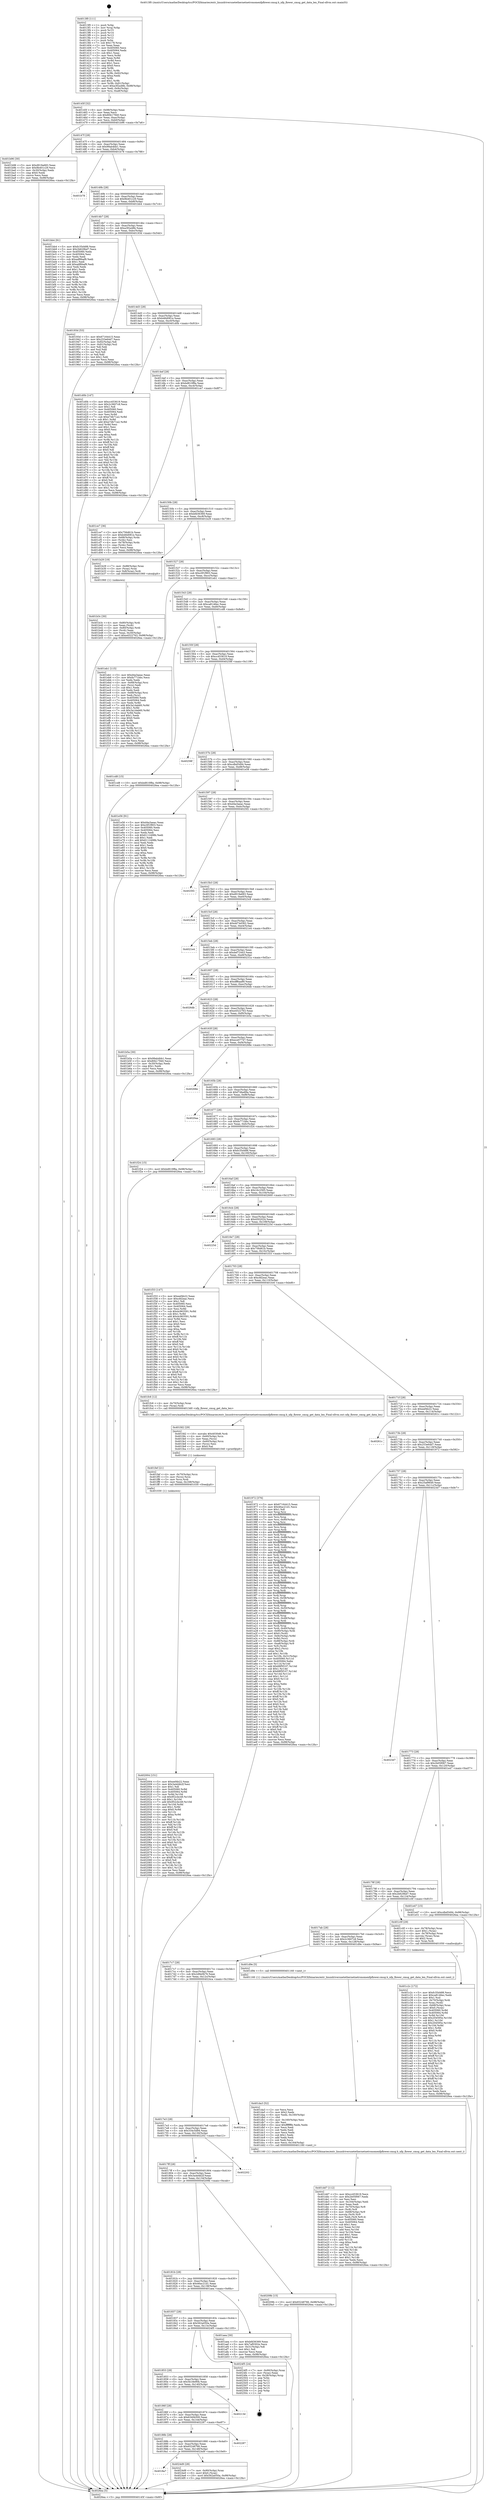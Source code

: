 digraph "0x4013f0" {
  label = "0x4013f0 (/mnt/c/Users/mathe/Desktop/tcc/POCII/binaries/extr_linuxdriversnetethernetnetronomenfpflower.cmsg.h_nfp_flower_cmsg_get_data_len_Final-ollvm.out::main(0))"
  labelloc = "t"
  node[shape=record]

  Entry [label="",width=0.3,height=0.3,shape=circle,fillcolor=black,style=filled]
  "0x40145f" [label="{
     0x40145f [32]\l
     | [instrs]\l
     &nbsp;&nbsp;0x40145f \<+6\>: mov -0x98(%rbp),%eax\l
     &nbsp;&nbsp;0x401465 \<+2\>: mov %eax,%ecx\l
     &nbsp;&nbsp;0x401467 \<+6\>: sub $0x80b17940,%ecx\l
     &nbsp;&nbsp;0x40146d \<+6\>: mov %eax,-0xac(%rbp)\l
     &nbsp;&nbsp;0x401473 \<+6\>: mov %ecx,-0xb0(%rbp)\l
     &nbsp;&nbsp;0x401479 \<+6\>: je 0000000000401b96 \<main+0x7a6\>\l
  }"]
  "0x401b96" [label="{
     0x401b96 [30]\l
     | [instrs]\l
     &nbsp;&nbsp;0x401b96 \<+5\>: mov $0xd919a683,%eax\l
     &nbsp;&nbsp;0x401b9b \<+5\>: mov $0x9b401c29,%ecx\l
     &nbsp;&nbsp;0x401ba0 \<+3\>: mov -0x30(%rbp),%edx\l
     &nbsp;&nbsp;0x401ba3 \<+3\>: cmp $0x0,%edx\l
     &nbsp;&nbsp;0x401ba6 \<+3\>: cmove %ecx,%eax\l
     &nbsp;&nbsp;0x401ba9 \<+6\>: mov %eax,-0x98(%rbp)\l
     &nbsp;&nbsp;0x401baf \<+5\>: jmp 00000000004026ea \<main+0x12fa\>\l
  }"]
  "0x40147f" [label="{
     0x40147f [28]\l
     | [instrs]\l
     &nbsp;&nbsp;0x40147f \<+5\>: jmp 0000000000401484 \<main+0x94\>\l
     &nbsp;&nbsp;0x401484 \<+6\>: mov -0xac(%rbp),%eax\l
     &nbsp;&nbsp;0x40148a \<+5\>: sub $0x99ab4bb1,%eax\l
     &nbsp;&nbsp;0x40148f \<+6\>: mov %eax,-0xb4(%rbp)\l
     &nbsp;&nbsp;0x401495 \<+6\>: je 0000000000401b78 \<main+0x788\>\l
  }"]
  Exit [label="",width=0.3,height=0.3,shape=circle,fillcolor=black,style=filled,peripheries=2]
  "0x401b78" [label="{
     0x401b78\l
  }", style=dashed]
  "0x40149b" [label="{
     0x40149b [28]\l
     | [instrs]\l
     &nbsp;&nbsp;0x40149b \<+5\>: jmp 00000000004014a0 \<main+0xb0\>\l
     &nbsp;&nbsp;0x4014a0 \<+6\>: mov -0xac(%rbp),%eax\l
     &nbsp;&nbsp;0x4014a6 \<+5\>: sub $0x9b401c29,%eax\l
     &nbsp;&nbsp;0x4014ab \<+6\>: mov %eax,-0xb8(%rbp)\l
     &nbsp;&nbsp;0x4014b1 \<+6\>: je 0000000000401bb4 \<main+0x7c4\>\l
  }"]
  "0x4018a7" [label="{
     0x4018a7\l
  }", style=dashed]
  "0x401bb4" [label="{
     0x401bb4 [91]\l
     | [instrs]\l
     &nbsp;&nbsp;0x401bb4 \<+5\>: mov $0xfc35d488,%eax\l
     &nbsp;&nbsp;0x401bb9 \<+5\>: mov $0x2b629bd7,%ecx\l
     &nbsp;&nbsp;0x401bbe \<+7\>: mov 0x405060,%edx\l
     &nbsp;&nbsp;0x401bc5 \<+7\>: mov 0x405064,%esi\l
     &nbsp;&nbsp;0x401bcc \<+2\>: mov %edx,%edi\l
     &nbsp;&nbsp;0x401bce \<+6\>: sub $0xadf6baf9,%edi\l
     &nbsp;&nbsp;0x401bd4 \<+3\>: sub $0x1,%edi\l
     &nbsp;&nbsp;0x401bd7 \<+6\>: add $0xadf6baf9,%edi\l
     &nbsp;&nbsp;0x401bdd \<+3\>: imul %edi,%edx\l
     &nbsp;&nbsp;0x401be0 \<+3\>: and $0x1,%edx\l
     &nbsp;&nbsp;0x401be3 \<+3\>: cmp $0x0,%edx\l
     &nbsp;&nbsp;0x401be6 \<+4\>: sete %r8b\l
     &nbsp;&nbsp;0x401bea \<+3\>: cmp $0xa,%esi\l
     &nbsp;&nbsp;0x401bed \<+4\>: setl %r9b\l
     &nbsp;&nbsp;0x401bf1 \<+3\>: mov %r8b,%r10b\l
     &nbsp;&nbsp;0x401bf4 \<+3\>: and %r9b,%r10b\l
     &nbsp;&nbsp;0x401bf7 \<+3\>: xor %r9b,%r8b\l
     &nbsp;&nbsp;0x401bfa \<+3\>: or %r8b,%r10b\l
     &nbsp;&nbsp;0x401bfd \<+4\>: test $0x1,%r10b\l
     &nbsp;&nbsp;0x401c01 \<+3\>: cmovne %ecx,%eax\l
     &nbsp;&nbsp;0x401c04 \<+6\>: mov %eax,-0x98(%rbp)\l
     &nbsp;&nbsp;0x401c0a \<+5\>: jmp 00000000004026ea \<main+0x12fa\>\l
  }"]
  "0x4014b7" [label="{
     0x4014b7 [28]\l
     | [instrs]\l
     &nbsp;&nbsp;0x4014b7 \<+5\>: jmp 00000000004014bc \<main+0xcc\>\l
     &nbsp;&nbsp;0x4014bc \<+6\>: mov -0xac(%rbp),%eax\l
     &nbsp;&nbsp;0x4014c2 \<+5\>: sub $0xa3f2a48b,%eax\l
     &nbsp;&nbsp;0x4014c7 \<+6\>: mov %eax,-0xbc(%rbp)\l
     &nbsp;&nbsp;0x4014cd \<+6\>: je 000000000040193d \<main+0x54d\>\l
  }"]
  "0x4024d9" [label="{
     0x4024d9 [28]\l
     | [instrs]\l
     &nbsp;&nbsp;0x4024d9 \<+7\>: mov -0x90(%rbp),%rax\l
     &nbsp;&nbsp;0x4024e0 \<+6\>: movl $0x0,(%rax)\l
     &nbsp;&nbsp;0x4024e6 \<+10\>: movl $0x562a050a,-0x98(%rbp)\l
     &nbsp;&nbsp;0x4024f0 \<+5\>: jmp 00000000004026ea \<main+0x12fa\>\l
  }"]
  "0x40193d" [label="{
     0x40193d [53]\l
     | [instrs]\l
     &nbsp;&nbsp;0x40193d \<+5\>: mov $0x67164415,%eax\l
     &nbsp;&nbsp;0x401942 \<+5\>: mov $0x253e64d7,%ecx\l
     &nbsp;&nbsp;0x401947 \<+6\>: mov -0x92(%rbp),%dl\l
     &nbsp;&nbsp;0x40194d \<+7\>: mov -0x91(%rbp),%sil\l
     &nbsp;&nbsp;0x401954 \<+3\>: mov %dl,%dil\l
     &nbsp;&nbsp;0x401957 \<+3\>: and %sil,%dil\l
     &nbsp;&nbsp;0x40195a \<+3\>: xor %sil,%dl\l
     &nbsp;&nbsp;0x40195d \<+3\>: or %dl,%dil\l
     &nbsp;&nbsp;0x401960 \<+4\>: test $0x1,%dil\l
     &nbsp;&nbsp;0x401964 \<+3\>: cmovne %ecx,%eax\l
     &nbsp;&nbsp;0x401967 \<+6\>: mov %eax,-0x98(%rbp)\l
     &nbsp;&nbsp;0x40196d \<+5\>: jmp 00000000004026ea \<main+0x12fa\>\l
  }"]
  "0x4014d3" [label="{
     0x4014d3 [28]\l
     | [instrs]\l
     &nbsp;&nbsp;0x4014d3 \<+5\>: jmp 00000000004014d8 \<main+0xe8\>\l
     &nbsp;&nbsp;0x4014d8 \<+6\>: mov -0xac(%rbp),%eax\l
     &nbsp;&nbsp;0x4014de \<+5\>: sub $0xb46d081e,%eax\l
     &nbsp;&nbsp;0x4014e3 \<+6\>: mov %eax,-0xc0(%rbp)\l
     &nbsp;&nbsp;0x4014e9 \<+6\>: je 0000000000401d0b \<main+0x91b\>\l
  }"]
  "0x4026ea" [label="{
     0x4026ea [5]\l
     | [instrs]\l
     &nbsp;&nbsp;0x4026ea \<+5\>: jmp 000000000040145f \<main+0x6f\>\l
  }"]
  "0x4013f0" [label="{
     0x4013f0 [111]\l
     | [instrs]\l
     &nbsp;&nbsp;0x4013f0 \<+1\>: push %rbp\l
     &nbsp;&nbsp;0x4013f1 \<+3\>: mov %rsp,%rbp\l
     &nbsp;&nbsp;0x4013f4 \<+2\>: push %r15\l
     &nbsp;&nbsp;0x4013f6 \<+2\>: push %r14\l
     &nbsp;&nbsp;0x4013f8 \<+2\>: push %r13\l
     &nbsp;&nbsp;0x4013fa \<+2\>: push %r12\l
     &nbsp;&nbsp;0x4013fc \<+1\>: push %rbx\l
     &nbsp;&nbsp;0x4013fd \<+7\>: sub $0x178,%rsp\l
     &nbsp;&nbsp;0x401404 \<+2\>: xor %eax,%eax\l
     &nbsp;&nbsp;0x401406 \<+7\>: mov 0x405060,%ecx\l
     &nbsp;&nbsp;0x40140d \<+7\>: mov 0x405064,%edx\l
     &nbsp;&nbsp;0x401414 \<+3\>: sub $0x1,%eax\l
     &nbsp;&nbsp;0x401417 \<+3\>: mov %ecx,%r8d\l
     &nbsp;&nbsp;0x40141a \<+3\>: add %eax,%r8d\l
     &nbsp;&nbsp;0x40141d \<+4\>: imul %r8d,%ecx\l
     &nbsp;&nbsp;0x401421 \<+3\>: and $0x1,%ecx\l
     &nbsp;&nbsp;0x401424 \<+3\>: cmp $0x0,%ecx\l
     &nbsp;&nbsp;0x401427 \<+4\>: sete %r9b\l
     &nbsp;&nbsp;0x40142b \<+4\>: and $0x1,%r9b\l
     &nbsp;&nbsp;0x40142f \<+7\>: mov %r9b,-0x92(%rbp)\l
     &nbsp;&nbsp;0x401436 \<+3\>: cmp $0xa,%edx\l
     &nbsp;&nbsp;0x401439 \<+4\>: setl %r9b\l
     &nbsp;&nbsp;0x40143d \<+4\>: and $0x1,%r9b\l
     &nbsp;&nbsp;0x401441 \<+7\>: mov %r9b,-0x91(%rbp)\l
     &nbsp;&nbsp;0x401448 \<+10\>: movl $0xa3f2a48b,-0x98(%rbp)\l
     &nbsp;&nbsp;0x401452 \<+6\>: mov %edi,-0x9c(%rbp)\l
     &nbsp;&nbsp;0x401458 \<+7\>: mov %rsi,-0xa8(%rbp)\l
  }"]
  "0x40188b" [label="{
     0x40188b [28]\l
     | [instrs]\l
     &nbsp;&nbsp;0x40188b \<+5\>: jmp 0000000000401890 \<main+0x4a0\>\l
     &nbsp;&nbsp;0x401890 \<+6\>: mov -0xac(%rbp),%eax\l
     &nbsp;&nbsp;0x401896 \<+5\>: sub $0x65248766,%eax\l
     &nbsp;&nbsp;0x40189b \<+6\>: mov %eax,-0x148(%rbp)\l
     &nbsp;&nbsp;0x4018a1 \<+6\>: je 00000000004024d9 \<main+0x10e9\>\l
  }"]
  "0x401d0b" [label="{
     0x401d0b [147]\l
     | [instrs]\l
     &nbsp;&nbsp;0x401d0b \<+5\>: mov $0xcc453619,%eax\l
     &nbsp;&nbsp;0x401d10 \<+5\>: mov $0x2c3607c8,%ecx\l
     &nbsp;&nbsp;0x401d15 \<+2\>: mov $0x1,%dl\l
     &nbsp;&nbsp;0x401d17 \<+7\>: mov 0x405060,%esi\l
     &nbsp;&nbsp;0x401d1e \<+7\>: mov 0x405064,%edi\l
     &nbsp;&nbsp;0x401d25 \<+3\>: mov %esi,%r8d\l
     &nbsp;&nbsp;0x401d28 \<+7\>: sub $0xe7db71a2,%r8d\l
     &nbsp;&nbsp;0x401d2f \<+4\>: sub $0x1,%r8d\l
     &nbsp;&nbsp;0x401d33 \<+7\>: add $0xe7db71a2,%r8d\l
     &nbsp;&nbsp;0x401d3a \<+4\>: imul %r8d,%esi\l
     &nbsp;&nbsp;0x401d3e \<+3\>: and $0x1,%esi\l
     &nbsp;&nbsp;0x401d41 \<+3\>: cmp $0x0,%esi\l
     &nbsp;&nbsp;0x401d44 \<+4\>: sete %r9b\l
     &nbsp;&nbsp;0x401d48 \<+3\>: cmp $0xa,%edi\l
     &nbsp;&nbsp;0x401d4b \<+4\>: setl %r10b\l
     &nbsp;&nbsp;0x401d4f \<+3\>: mov %r9b,%r11b\l
     &nbsp;&nbsp;0x401d52 \<+4\>: xor $0xff,%r11b\l
     &nbsp;&nbsp;0x401d56 \<+3\>: mov %r10b,%bl\l
     &nbsp;&nbsp;0x401d59 \<+3\>: xor $0xff,%bl\l
     &nbsp;&nbsp;0x401d5c \<+3\>: xor $0x0,%dl\l
     &nbsp;&nbsp;0x401d5f \<+3\>: mov %r11b,%r14b\l
     &nbsp;&nbsp;0x401d62 \<+4\>: and $0x0,%r14b\l
     &nbsp;&nbsp;0x401d66 \<+3\>: and %dl,%r9b\l
     &nbsp;&nbsp;0x401d69 \<+3\>: mov %bl,%r15b\l
     &nbsp;&nbsp;0x401d6c \<+4\>: and $0x0,%r15b\l
     &nbsp;&nbsp;0x401d70 \<+3\>: and %dl,%r10b\l
     &nbsp;&nbsp;0x401d73 \<+3\>: or %r9b,%r14b\l
     &nbsp;&nbsp;0x401d76 \<+3\>: or %r10b,%r15b\l
     &nbsp;&nbsp;0x401d79 \<+3\>: xor %r15b,%r14b\l
     &nbsp;&nbsp;0x401d7c \<+3\>: or %bl,%r11b\l
     &nbsp;&nbsp;0x401d7f \<+4\>: xor $0xff,%r11b\l
     &nbsp;&nbsp;0x401d83 \<+3\>: or $0x0,%dl\l
     &nbsp;&nbsp;0x401d86 \<+3\>: and %dl,%r11b\l
     &nbsp;&nbsp;0x401d89 \<+3\>: or %r11b,%r14b\l
     &nbsp;&nbsp;0x401d8c \<+4\>: test $0x1,%r14b\l
     &nbsp;&nbsp;0x401d90 \<+3\>: cmovne %ecx,%eax\l
     &nbsp;&nbsp;0x401d93 \<+6\>: mov %eax,-0x98(%rbp)\l
     &nbsp;&nbsp;0x401d99 \<+5\>: jmp 00000000004026ea \<main+0x12fa\>\l
  }"]
  "0x4014ef" [label="{
     0x4014ef [28]\l
     | [instrs]\l
     &nbsp;&nbsp;0x4014ef \<+5\>: jmp 00000000004014f4 \<main+0x104\>\l
     &nbsp;&nbsp;0x4014f4 \<+6\>: mov -0xac(%rbp),%eax\l
     &nbsp;&nbsp;0x4014fa \<+5\>: sub $0xbd810f8a,%eax\l
     &nbsp;&nbsp;0x4014ff \<+6\>: mov %eax,-0xc4(%rbp)\l
     &nbsp;&nbsp;0x401505 \<+6\>: je 0000000000401ce7 \<main+0x8f7\>\l
  }"]
  "0x402287" [label="{
     0x402287\l
  }", style=dashed]
  "0x401ce7" [label="{
     0x401ce7 [36]\l
     | [instrs]\l
     &nbsp;&nbsp;0x401ce7 \<+5\>: mov $0x756d61b,%eax\l
     &nbsp;&nbsp;0x401cec \<+5\>: mov $0xb46d081e,%ecx\l
     &nbsp;&nbsp;0x401cf1 \<+4\>: mov -0x68(%rbp),%rdx\l
     &nbsp;&nbsp;0x401cf5 \<+2\>: mov (%rdx),%esi\l
     &nbsp;&nbsp;0x401cf7 \<+4\>: mov -0x78(%rbp),%rdx\l
     &nbsp;&nbsp;0x401cfb \<+2\>: cmp (%rdx),%esi\l
     &nbsp;&nbsp;0x401cfd \<+3\>: cmovl %ecx,%eax\l
     &nbsp;&nbsp;0x401d00 \<+6\>: mov %eax,-0x98(%rbp)\l
     &nbsp;&nbsp;0x401d06 \<+5\>: jmp 00000000004026ea \<main+0x12fa\>\l
  }"]
  "0x40150b" [label="{
     0x40150b [28]\l
     | [instrs]\l
     &nbsp;&nbsp;0x40150b \<+5\>: jmp 0000000000401510 \<main+0x120\>\l
     &nbsp;&nbsp;0x401510 \<+6\>: mov -0xac(%rbp),%eax\l
     &nbsp;&nbsp;0x401516 \<+5\>: sub $0xbfd36369,%eax\l
     &nbsp;&nbsp;0x40151b \<+6\>: mov %eax,-0xc8(%rbp)\l
     &nbsp;&nbsp;0x401521 \<+6\>: je 0000000000401b29 \<main+0x739\>\l
  }"]
  "0x40186f" [label="{
     0x40186f [28]\l
     | [instrs]\l
     &nbsp;&nbsp;0x40186f \<+5\>: jmp 0000000000401874 \<main+0x484\>\l
     &nbsp;&nbsp;0x401874 \<+6\>: mov -0xac(%rbp),%eax\l
     &nbsp;&nbsp;0x40187a \<+5\>: sub $0x6340b500,%eax\l
     &nbsp;&nbsp;0x40187f \<+6\>: mov %eax,-0x144(%rbp)\l
     &nbsp;&nbsp;0x401885 \<+6\>: je 0000000000402287 \<main+0xe97\>\l
  }"]
  "0x401b29" [label="{
     0x401b29 [19]\l
     | [instrs]\l
     &nbsp;&nbsp;0x401b29 \<+7\>: mov -0x88(%rbp),%rax\l
     &nbsp;&nbsp;0x401b30 \<+3\>: mov (%rax),%rax\l
     &nbsp;&nbsp;0x401b33 \<+4\>: mov 0x8(%rax),%rdi\l
     &nbsp;&nbsp;0x401b37 \<+5\>: call 0000000000401060 \<atoi@plt\>\l
     | [calls]\l
     &nbsp;&nbsp;0x401060 \{1\} (unknown)\l
  }"]
  "0x401527" [label="{
     0x401527 [28]\l
     | [instrs]\l
     &nbsp;&nbsp;0x401527 \<+5\>: jmp 000000000040152c \<main+0x13c\>\l
     &nbsp;&nbsp;0x40152c \<+6\>: mov -0xac(%rbp),%eax\l
     &nbsp;&nbsp;0x401532 \<+5\>: sub $0xc0f1f903,%eax\l
     &nbsp;&nbsp;0x401537 \<+6\>: mov %eax,-0xcc(%rbp)\l
     &nbsp;&nbsp;0x40153d \<+6\>: je 0000000000401eb1 \<main+0xac1\>\l
  }"]
  "0x40213d" [label="{
     0x40213d\l
  }", style=dashed]
  "0x401eb1" [label="{
     0x401eb1 [115]\l
     | [instrs]\l
     &nbsp;&nbsp;0x401eb1 \<+5\>: mov $0xd4a3aeac,%eax\l
     &nbsp;&nbsp;0x401eb6 \<+5\>: mov $0xfa771bbc,%ecx\l
     &nbsp;&nbsp;0x401ebb \<+2\>: xor %edx,%edx\l
     &nbsp;&nbsp;0x401ebd \<+4\>: mov -0x68(%rbp),%rsi\l
     &nbsp;&nbsp;0x401ec1 \<+2\>: mov (%rsi),%edi\l
     &nbsp;&nbsp;0x401ec3 \<+3\>: sub $0x1,%edx\l
     &nbsp;&nbsp;0x401ec6 \<+2\>: sub %edx,%edi\l
     &nbsp;&nbsp;0x401ec8 \<+4\>: mov -0x68(%rbp),%rsi\l
     &nbsp;&nbsp;0x401ecc \<+2\>: mov %edi,(%rsi)\l
     &nbsp;&nbsp;0x401ece \<+7\>: mov 0x405060,%edx\l
     &nbsp;&nbsp;0x401ed5 \<+7\>: mov 0x405064,%edi\l
     &nbsp;&nbsp;0x401edc \<+3\>: mov %edx,%r8d\l
     &nbsp;&nbsp;0x401edf \<+7\>: add $0x3a1dab60,%r8d\l
     &nbsp;&nbsp;0x401ee6 \<+4\>: sub $0x1,%r8d\l
     &nbsp;&nbsp;0x401eea \<+7\>: sub $0x3a1dab60,%r8d\l
     &nbsp;&nbsp;0x401ef1 \<+4\>: imul %r8d,%edx\l
     &nbsp;&nbsp;0x401ef5 \<+3\>: and $0x1,%edx\l
     &nbsp;&nbsp;0x401ef8 \<+3\>: cmp $0x0,%edx\l
     &nbsp;&nbsp;0x401efb \<+4\>: sete %r9b\l
     &nbsp;&nbsp;0x401eff \<+3\>: cmp $0xa,%edi\l
     &nbsp;&nbsp;0x401f02 \<+4\>: setl %r10b\l
     &nbsp;&nbsp;0x401f06 \<+3\>: mov %r9b,%r11b\l
     &nbsp;&nbsp;0x401f09 \<+3\>: and %r10b,%r11b\l
     &nbsp;&nbsp;0x401f0c \<+3\>: xor %r10b,%r9b\l
     &nbsp;&nbsp;0x401f0f \<+3\>: or %r9b,%r11b\l
     &nbsp;&nbsp;0x401f12 \<+4\>: test $0x1,%r11b\l
     &nbsp;&nbsp;0x401f16 \<+3\>: cmovne %ecx,%eax\l
     &nbsp;&nbsp;0x401f19 \<+6\>: mov %eax,-0x98(%rbp)\l
     &nbsp;&nbsp;0x401f1f \<+5\>: jmp 00000000004026ea \<main+0x12fa\>\l
  }"]
  "0x401543" [label="{
     0x401543 [28]\l
     | [instrs]\l
     &nbsp;&nbsp;0x401543 \<+5\>: jmp 0000000000401548 \<main+0x158\>\l
     &nbsp;&nbsp;0x401548 \<+6\>: mov -0xac(%rbp),%eax\l
     &nbsp;&nbsp;0x40154e \<+5\>: sub $0xca8146ec,%eax\l
     &nbsp;&nbsp;0x401553 \<+6\>: mov %eax,-0xd0(%rbp)\l
     &nbsp;&nbsp;0x401559 \<+6\>: je 0000000000401cd8 \<main+0x8e8\>\l
  }"]
  "0x401853" [label="{
     0x401853 [28]\l
     | [instrs]\l
     &nbsp;&nbsp;0x401853 \<+5\>: jmp 0000000000401858 \<main+0x468\>\l
     &nbsp;&nbsp;0x401858 \<+6\>: mov -0xac(%rbp),%eax\l
     &nbsp;&nbsp;0x40185e \<+5\>: sub $0x5b18e90b,%eax\l
     &nbsp;&nbsp;0x401863 \<+6\>: mov %eax,-0x140(%rbp)\l
     &nbsp;&nbsp;0x401869 \<+6\>: je 000000000040213d \<main+0xd4d\>\l
  }"]
  "0x401cd8" [label="{
     0x401cd8 [15]\l
     | [instrs]\l
     &nbsp;&nbsp;0x401cd8 \<+10\>: movl $0xbd810f8a,-0x98(%rbp)\l
     &nbsp;&nbsp;0x401ce2 \<+5\>: jmp 00000000004026ea \<main+0x12fa\>\l
  }"]
  "0x40155f" [label="{
     0x40155f [28]\l
     | [instrs]\l
     &nbsp;&nbsp;0x40155f \<+5\>: jmp 0000000000401564 \<main+0x174\>\l
     &nbsp;&nbsp;0x401564 \<+6\>: mov -0xac(%rbp),%eax\l
     &nbsp;&nbsp;0x40156a \<+5\>: sub $0xcc453619,%eax\l
     &nbsp;&nbsp;0x40156f \<+6\>: mov %eax,-0xd4(%rbp)\l
     &nbsp;&nbsp;0x401575 \<+6\>: je 000000000040258f \<main+0x119f\>\l
  }"]
  "0x4024f5" [label="{
     0x4024f5 [24]\l
     | [instrs]\l
     &nbsp;&nbsp;0x4024f5 \<+7\>: mov -0x90(%rbp),%rax\l
     &nbsp;&nbsp;0x4024fc \<+2\>: mov (%rax),%eax\l
     &nbsp;&nbsp;0x4024fe \<+4\>: lea -0x28(%rbp),%rsp\l
     &nbsp;&nbsp;0x402502 \<+1\>: pop %rbx\l
     &nbsp;&nbsp;0x402503 \<+2\>: pop %r12\l
     &nbsp;&nbsp;0x402505 \<+2\>: pop %r13\l
     &nbsp;&nbsp;0x402507 \<+2\>: pop %r14\l
     &nbsp;&nbsp;0x402509 \<+2\>: pop %r15\l
     &nbsp;&nbsp;0x40250b \<+1\>: pop %rbp\l
     &nbsp;&nbsp;0x40250c \<+1\>: ret\l
  }"]
  "0x40258f" [label="{
     0x40258f\l
  }", style=dashed]
  "0x40157b" [label="{
     0x40157b [28]\l
     | [instrs]\l
     &nbsp;&nbsp;0x40157b \<+5\>: jmp 0000000000401580 \<main+0x190\>\l
     &nbsp;&nbsp;0x401580 \<+6\>: mov -0xac(%rbp),%eax\l
     &nbsp;&nbsp;0x401586 \<+5\>: sub $0xcdbd5494,%eax\l
     &nbsp;&nbsp;0x40158b \<+6\>: mov %eax,-0xd8(%rbp)\l
     &nbsp;&nbsp;0x401591 \<+6\>: je 0000000000401e56 \<main+0xa66\>\l
  }"]
  "0x402004" [label="{
     0x402004 [151]\l
     | [instrs]\l
     &nbsp;&nbsp;0x402004 \<+5\>: mov $0xeef4b22,%eax\l
     &nbsp;&nbsp;0x402009 \<+5\>: mov $0x3a4d4b2f,%esi\l
     &nbsp;&nbsp;0x40200e \<+2\>: mov $0x1,%dl\l
     &nbsp;&nbsp;0x402010 \<+8\>: mov 0x405060,%r8d\l
     &nbsp;&nbsp;0x402018 \<+8\>: mov 0x405064,%r9d\l
     &nbsp;&nbsp;0x402020 \<+3\>: mov %r8d,%r10d\l
     &nbsp;&nbsp;0x402023 \<+7\>: sub $0x952cbc49,%r10d\l
     &nbsp;&nbsp;0x40202a \<+4\>: sub $0x1,%r10d\l
     &nbsp;&nbsp;0x40202e \<+7\>: add $0x952cbc49,%r10d\l
     &nbsp;&nbsp;0x402035 \<+4\>: imul %r10d,%r8d\l
     &nbsp;&nbsp;0x402039 \<+4\>: and $0x1,%r8d\l
     &nbsp;&nbsp;0x40203d \<+4\>: cmp $0x0,%r8d\l
     &nbsp;&nbsp;0x402041 \<+4\>: sete %r11b\l
     &nbsp;&nbsp;0x402045 \<+4\>: cmp $0xa,%r9d\l
     &nbsp;&nbsp;0x402049 \<+3\>: setl %bl\l
     &nbsp;&nbsp;0x40204c \<+3\>: mov %r11b,%r14b\l
     &nbsp;&nbsp;0x40204f \<+4\>: xor $0xff,%r14b\l
     &nbsp;&nbsp;0x402053 \<+3\>: mov %bl,%r15b\l
     &nbsp;&nbsp;0x402056 \<+4\>: xor $0xff,%r15b\l
     &nbsp;&nbsp;0x40205a \<+3\>: xor $0x0,%dl\l
     &nbsp;&nbsp;0x40205d \<+3\>: mov %r14b,%r12b\l
     &nbsp;&nbsp;0x402060 \<+4\>: and $0x0,%r12b\l
     &nbsp;&nbsp;0x402064 \<+3\>: and %dl,%r11b\l
     &nbsp;&nbsp;0x402067 \<+3\>: mov %r15b,%r13b\l
     &nbsp;&nbsp;0x40206a \<+4\>: and $0x0,%r13b\l
     &nbsp;&nbsp;0x40206e \<+2\>: and %dl,%bl\l
     &nbsp;&nbsp;0x402070 \<+3\>: or %r11b,%r12b\l
     &nbsp;&nbsp;0x402073 \<+3\>: or %bl,%r13b\l
     &nbsp;&nbsp;0x402076 \<+3\>: xor %r13b,%r12b\l
     &nbsp;&nbsp;0x402079 \<+3\>: or %r15b,%r14b\l
     &nbsp;&nbsp;0x40207c \<+4\>: xor $0xff,%r14b\l
     &nbsp;&nbsp;0x402080 \<+3\>: or $0x0,%dl\l
     &nbsp;&nbsp;0x402083 \<+3\>: and %dl,%r14b\l
     &nbsp;&nbsp;0x402086 \<+3\>: or %r14b,%r12b\l
     &nbsp;&nbsp;0x402089 \<+4\>: test $0x1,%r12b\l
     &nbsp;&nbsp;0x40208d \<+3\>: cmovne %esi,%eax\l
     &nbsp;&nbsp;0x402090 \<+6\>: mov %eax,-0x98(%rbp)\l
     &nbsp;&nbsp;0x402096 \<+5\>: jmp 00000000004026ea \<main+0x12fa\>\l
  }"]
  "0x401e56" [label="{
     0x401e56 [91]\l
     | [instrs]\l
     &nbsp;&nbsp;0x401e56 \<+5\>: mov $0xd4a3aeac,%eax\l
     &nbsp;&nbsp;0x401e5b \<+5\>: mov $0xc0f1f903,%ecx\l
     &nbsp;&nbsp;0x401e60 \<+7\>: mov 0x405060,%edx\l
     &nbsp;&nbsp;0x401e67 \<+7\>: mov 0x405064,%esi\l
     &nbsp;&nbsp;0x401e6e \<+2\>: mov %edx,%edi\l
     &nbsp;&nbsp;0x401e70 \<+6\>: sub $0x6112498b,%edi\l
     &nbsp;&nbsp;0x401e76 \<+3\>: sub $0x1,%edi\l
     &nbsp;&nbsp;0x401e79 \<+6\>: add $0x6112498b,%edi\l
     &nbsp;&nbsp;0x401e7f \<+3\>: imul %edi,%edx\l
     &nbsp;&nbsp;0x401e82 \<+3\>: and $0x1,%edx\l
     &nbsp;&nbsp;0x401e85 \<+3\>: cmp $0x0,%edx\l
     &nbsp;&nbsp;0x401e88 \<+4\>: sete %r8b\l
     &nbsp;&nbsp;0x401e8c \<+3\>: cmp $0xa,%esi\l
     &nbsp;&nbsp;0x401e8f \<+4\>: setl %r9b\l
     &nbsp;&nbsp;0x401e93 \<+3\>: mov %r8b,%r10b\l
     &nbsp;&nbsp;0x401e96 \<+3\>: and %r9b,%r10b\l
     &nbsp;&nbsp;0x401e99 \<+3\>: xor %r9b,%r8b\l
     &nbsp;&nbsp;0x401e9c \<+3\>: or %r8b,%r10b\l
     &nbsp;&nbsp;0x401e9f \<+4\>: test $0x1,%r10b\l
     &nbsp;&nbsp;0x401ea3 \<+3\>: cmovne %ecx,%eax\l
     &nbsp;&nbsp;0x401ea6 \<+6\>: mov %eax,-0x98(%rbp)\l
     &nbsp;&nbsp;0x401eac \<+5\>: jmp 00000000004026ea \<main+0x12fa\>\l
  }"]
  "0x401597" [label="{
     0x401597 [28]\l
     | [instrs]\l
     &nbsp;&nbsp;0x401597 \<+5\>: jmp 000000000040159c \<main+0x1ac\>\l
     &nbsp;&nbsp;0x40159c \<+6\>: mov -0xac(%rbp),%eax\l
     &nbsp;&nbsp;0x4015a2 \<+5\>: sub $0xd4a3aeac,%eax\l
     &nbsp;&nbsp;0x4015a7 \<+6\>: mov %eax,-0xdc(%rbp)\l
     &nbsp;&nbsp;0x4015ad \<+6\>: je 00000000004025f2 \<main+0x1202\>\l
  }"]
  "0x401fef" [label="{
     0x401fef [21]\l
     | [instrs]\l
     &nbsp;&nbsp;0x401fef \<+4\>: mov -0x70(%rbp),%rcx\l
     &nbsp;&nbsp;0x401ff3 \<+3\>: mov (%rcx),%rcx\l
     &nbsp;&nbsp;0x401ff6 \<+3\>: mov %rcx,%rdi\l
     &nbsp;&nbsp;0x401ff9 \<+6\>: mov %eax,-0x168(%rbp)\l
     &nbsp;&nbsp;0x401fff \<+5\>: call 0000000000401030 \<free@plt\>\l
     | [calls]\l
     &nbsp;&nbsp;0x401030 \{1\} (unknown)\l
  }"]
  "0x4025f2" [label="{
     0x4025f2\l
  }", style=dashed]
  "0x4015b3" [label="{
     0x4015b3 [28]\l
     | [instrs]\l
     &nbsp;&nbsp;0x4015b3 \<+5\>: jmp 00000000004015b8 \<main+0x1c8\>\l
     &nbsp;&nbsp;0x4015b8 \<+6\>: mov -0xac(%rbp),%eax\l
     &nbsp;&nbsp;0x4015be \<+5\>: sub $0xd919a683,%eax\l
     &nbsp;&nbsp;0x4015c3 \<+6\>: mov %eax,-0xe0(%rbp)\l
     &nbsp;&nbsp;0x4015c9 \<+6\>: je 00000000004023c8 \<main+0xfd8\>\l
  }"]
  "0x401fd2" [label="{
     0x401fd2 [29]\l
     | [instrs]\l
     &nbsp;&nbsp;0x401fd2 \<+10\>: movabs $0x4030d6,%rdi\l
     &nbsp;&nbsp;0x401fdc \<+4\>: mov -0x60(%rbp),%rcx\l
     &nbsp;&nbsp;0x401fe0 \<+2\>: mov %eax,(%rcx)\l
     &nbsp;&nbsp;0x401fe2 \<+4\>: mov -0x60(%rbp),%rcx\l
     &nbsp;&nbsp;0x401fe6 \<+2\>: mov (%rcx),%esi\l
     &nbsp;&nbsp;0x401fe8 \<+2\>: mov $0x0,%al\l
     &nbsp;&nbsp;0x401fea \<+5\>: call 0000000000401040 \<printf@plt\>\l
     | [calls]\l
     &nbsp;&nbsp;0x401040 \{1\} (unknown)\l
  }"]
  "0x4023c8" [label="{
     0x4023c8\l
  }", style=dashed]
  "0x4015cf" [label="{
     0x4015cf [28]\l
     | [instrs]\l
     &nbsp;&nbsp;0x4015cf \<+5\>: jmp 00000000004015d4 \<main+0x1e4\>\l
     &nbsp;&nbsp;0x4015d4 \<+6\>: mov -0xac(%rbp),%eax\l
     &nbsp;&nbsp;0x4015da \<+5\>: sub $0xdd74d362,%eax\l
     &nbsp;&nbsp;0x4015df \<+6\>: mov %eax,-0xe4(%rbp)\l
     &nbsp;&nbsp;0x4015e5 \<+6\>: je 00000000004021e4 \<main+0xdf4\>\l
  }"]
  "0x401dd7" [label="{
     0x401dd7 [112]\l
     | [instrs]\l
     &nbsp;&nbsp;0x401dd7 \<+5\>: mov $0xcc453619,%ecx\l
     &nbsp;&nbsp;0x401ddc \<+5\>: mov $0x2b05f067,%edx\l
     &nbsp;&nbsp;0x401de1 \<+2\>: xor %esi,%esi\l
     &nbsp;&nbsp;0x401de3 \<+6\>: mov -0x164(%rbp),%edi\l
     &nbsp;&nbsp;0x401de9 \<+3\>: imul %eax,%edi\l
     &nbsp;&nbsp;0x401dec \<+4\>: mov -0x70(%rbp),%r8\l
     &nbsp;&nbsp;0x401df0 \<+3\>: mov (%r8),%r8\l
     &nbsp;&nbsp;0x401df3 \<+4\>: mov -0x68(%rbp),%r9\l
     &nbsp;&nbsp;0x401df7 \<+3\>: movslq (%r9),%r9\l
     &nbsp;&nbsp;0x401dfa \<+4\>: mov %edi,(%r8,%r9,4)\l
     &nbsp;&nbsp;0x401dfe \<+7\>: mov 0x405060,%eax\l
     &nbsp;&nbsp;0x401e05 \<+7\>: mov 0x405064,%edi\l
     &nbsp;&nbsp;0x401e0c \<+3\>: sub $0x1,%esi\l
     &nbsp;&nbsp;0x401e0f \<+3\>: mov %eax,%r10d\l
     &nbsp;&nbsp;0x401e12 \<+3\>: add %esi,%r10d\l
     &nbsp;&nbsp;0x401e15 \<+4\>: imul %r10d,%eax\l
     &nbsp;&nbsp;0x401e19 \<+3\>: and $0x1,%eax\l
     &nbsp;&nbsp;0x401e1c \<+3\>: cmp $0x0,%eax\l
     &nbsp;&nbsp;0x401e1f \<+4\>: sete %r11b\l
     &nbsp;&nbsp;0x401e23 \<+3\>: cmp $0xa,%edi\l
     &nbsp;&nbsp;0x401e26 \<+3\>: setl %bl\l
     &nbsp;&nbsp;0x401e29 \<+3\>: mov %r11b,%r14b\l
     &nbsp;&nbsp;0x401e2c \<+3\>: and %bl,%r14b\l
     &nbsp;&nbsp;0x401e2f \<+3\>: xor %bl,%r11b\l
     &nbsp;&nbsp;0x401e32 \<+3\>: or %r11b,%r14b\l
     &nbsp;&nbsp;0x401e35 \<+4\>: test $0x1,%r14b\l
     &nbsp;&nbsp;0x401e39 \<+3\>: cmovne %edx,%ecx\l
     &nbsp;&nbsp;0x401e3c \<+6\>: mov %ecx,-0x98(%rbp)\l
     &nbsp;&nbsp;0x401e42 \<+5\>: jmp 00000000004026ea \<main+0x12fa\>\l
  }"]
  "0x4021e4" [label="{
     0x4021e4\l
  }", style=dashed]
  "0x4015eb" [label="{
     0x4015eb [28]\l
     | [instrs]\l
     &nbsp;&nbsp;0x4015eb \<+5\>: jmp 00000000004015f0 \<main+0x200\>\l
     &nbsp;&nbsp;0x4015f0 \<+6\>: mov -0xac(%rbp),%eax\l
     &nbsp;&nbsp;0x4015f6 \<+5\>: sub $0xdef72443,%eax\l
     &nbsp;&nbsp;0x4015fb \<+6\>: mov %eax,-0xe8(%rbp)\l
     &nbsp;&nbsp;0x401601 \<+6\>: je 000000000040231a \<main+0xf2a\>\l
  }"]
  "0x401da3" [label="{
     0x401da3 [52]\l
     | [instrs]\l
     &nbsp;&nbsp;0x401da3 \<+2\>: xor %ecx,%ecx\l
     &nbsp;&nbsp;0x401da5 \<+5\>: mov $0x2,%edx\l
     &nbsp;&nbsp;0x401daa \<+6\>: mov %edx,-0x160(%rbp)\l
     &nbsp;&nbsp;0x401db0 \<+1\>: cltd\l
     &nbsp;&nbsp;0x401db1 \<+6\>: mov -0x160(%rbp),%esi\l
     &nbsp;&nbsp;0x401db7 \<+2\>: idiv %esi\l
     &nbsp;&nbsp;0x401db9 \<+6\>: imul $0xfffffffe,%edx,%edx\l
     &nbsp;&nbsp;0x401dbf \<+2\>: mov %ecx,%edi\l
     &nbsp;&nbsp;0x401dc1 \<+2\>: sub %edx,%edi\l
     &nbsp;&nbsp;0x401dc3 \<+2\>: mov %ecx,%edx\l
     &nbsp;&nbsp;0x401dc5 \<+3\>: sub $0x1,%edx\l
     &nbsp;&nbsp;0x401dc8 \<+2\>: add %edx,%edi\l
     &nbsp;&nbsp;0x401dca \<+2\>: sub %edi,%ecx\l
     &nbsp;&nbsp;0x401dcc \<+6\>: mov %ecx,-0x164(%rbp)\l
     &nbsp;&nbsp;0x401dd2 \<+5\>: call 0000000000401160 \<next_i\>\l
     | [calls]\l
     &nbsp;&nbsp;0x401160 \{1\} (/mnt/c/Users/mathe/Desktop/tcc/POCII/binaries/extr_linuxdriversnetethernetnetronomenfpflower.cmsg.h_nfp_flower_cmsg_get_data_len_Final-ollvm.out::next_i)\l
  }"]
  "0x40231a" [label="{
     0x40231a\l
  }", style=dashed]
  "0x401607" [label="{
     0x401607 [28]\l
     | [instrs]\l
     &nbsp;&nbsp;0x401607 \<+5\>: jmp 000000000040160c \<main+0x21c\>\l
     &nbsp;&nbsp;0x40160c \<+6\>: mov -0xac(%rbp),%eax\l
     &nbsp;&nbsp;0x401612 \<+5\>: sub $0xdff6aa89,%eax\l
     &nbsp;&nbsp;0x401617 \<+6\>: mov %eax,-0xec(%rbp)\l
     &nbsp;&nbsp;0x40161d \<+6\>: je 00000000004026db \<main+0x12eb\>\l
  }"]
  "0x401c2c" [label="{
     0x401c2c [172]\l
     | [instrs]\l
     &nbsp;&nbsp;0x401c2c \<+5\>: mov $0xfc35d488,%ecx\l
     &nbsp;&nbsp;0x401c31 \<+5\>: mov $0xca8146ec,%edx\l
     &nbsp;&nbsp;0x401c36 \<+3\>: mov $0x1,%sil\l
     &nbsp;&nbsp;0x401c39 \<+4\>: mov -0x70(%rbp),%rdi\l
     &nbsp;&nbsp;0x401c3d \<+3\>: mov %rax,(%rdi)\l
     &nbsp;&nbsp;0x401c40 \<+4\>: mov -0x68(%rbp),%rax\l
     &nbsp;&nbsp;0x401c44 \<+6\>: movl $0x0,(%rax)\l
     &nbsp;&nbsp;0x401c4a \<+8\>: mov 0x405060,%r8d\l
     &nbsp;&nbsp;0x401c52 \<+8\>: mov 0x405064,%r9d\l
     &nbsp;&nbsp;0x401c5a \<+3\>: mov %r8d,%r10d\l
     &nbsp;&nbsp;0x401c5d \<+7\>: add $0x204595e,%r10d\l
     &nbsp;&nbsp;0x401c64 \<+4\>: sub $0x1,%r10d\l
     &nbsp;&nbsp;0x401c68 \<+7\>: sub $0x204595e,%r10d\l
     &nbsp;&nbsp;0x401c6f \<+4\>: imul %r10d,%r8d\l
     &nbsp;&nbsp;0x401c73 \<+4\>: and $0x1,%r8d\l
     &nbsp;&nbsp;0x401c77 \<+4\>: cmp $0x0,%r8d\l
     &nbsp;&nbsp;0x401c7b \<+4\>: sete %r11b\l
     &nbsp;&nbsp;0x401c7f \<+4\>: cmp $0xa,%r9d\l
     &nbsp;&nbsp;0x401c83 \<+3\>: setl %bl\l
     &nbsp;&nbsp;0x401c86 \<+3\>: mov %r11b,%r14b\l
     &nbsp;&nbsp;0x401c89 \<+4\>: xor $0xff,%r14b\l
     &nbsp;&nbsp;0x401c8d \<+3\>: mov %bl,%r15b\l
     &nbsp;&nbsp;0x401c90 \<+4\>: xor $0xff,%r15b\l
     &nbsp;&nbsp;0x401c94 \<+4\>: xor $0x1,%sil\l
     &nbsp;&nbsp;0x401c98 \<+3\>: mov %r14b,%r12b\l
     &nbsp;&nbsp;0x401c9b \<+4\>: and $0xff,%r12b\l
     &nbsp;&nbsp;0x401c9f \<+3\>: and %sil,%r11b\l
     &nbsp;&nbsp;0x401ca2 \<+3\>: mov %r15b,%r13b\l
     &nbsp;&nbsp;0x401ca5 \<+4\>: and $0xff,%r13b\l
     &nbsp;&nbsp;0x401ca9 \<+3\>: and %sil,%bl\l
     &nbsp;&nbsp;0x401cac \<+3\>: or %r11b,%r12b\l
     &nbsp;&nbsp;0x401caf \<+3\>: or %bl,%r13b\l
     &nbsp;&nbsp;0x401cb2 \<+3\>: xor %r13b,%r12b\l
     &nbsp;&nbsp;0x401cb5 \<+3\>: or %r15b,%r14b\l
     &nbsp;&nbsp;0x401cb8 \<+4\>: xor $0xff,%r14b\l
     &nbsp;&nbsp;0x401cbc \<+4\>: or $0x1,%sil\l
     &nbsp;&nbsp;0x401cc0 \<+3\>: and %sil,%r14b\l
     &nbsp;&nbsp;0x401cc3 \<+3\>: or %r14b,%r12b\l
     &nbsp;&nbsp;0x401cc6 \<+4\>: test $0x1,%r12b\l
     &nbsp;&nbsp;0x401cca \<+3\>: cmovne %edx,%ecx\l
     &nbsp;&nbsp;0x401ccd \<+6\>: mov %ecx,-0x98(%rbp)\l
     &nbsp;&nbsp;0x401cd3 \<+5\>: jmp 00000000004026ea \<main+0x12fa\>\l
  }"]
  "0x4026db" [label="{
     0x4026db\l
  }", style=dashed]
  "0x401623" [label="{
     0x401623 [28]\l
     | [instrs]\l
     &nbsp;&nbsp;0x401623 \<+5\>: jmp 0000000000401628 \<main+0x238\>\l
     &nbsp;&nbsp;0x401628 \<+6\>: mov -0xac(%rbp),%eax\l
     &nbsp;&nbsp;0x40162e \<+5\>: sub $0xe4522763,%eax\l
     &nbsp;&nbsp;0x401633 \<+6\>: mov %eax,-0xf0(%rbp)\l
     &nbsp;&nbsp;0x401639 \<+6\>: je 0000000000401b5a \<main+0x76a\>\l
  }"]
  "0x401b3c" [label="{
     0x401b3c [30]\l
     | [instrs]\l
     &nbsp;&nbsp;0x401b3c \<+4\>: mov -0x80(%rbp),%rdi\l
     &nbsp;&nbsp;0x401b40 \<+2\>: mov %eax,(%rdi)\l
     &nbsp;&nbsp;0x401b42 \<+4\>: mov -0x80(%rbp),%rdi\l
     &nbsp;&nbsp;0x401b46 \<+2\>: mov (%rdi),%eax\l
     &nbsp;&nbsp;0x401b48 \<+3\>: mov %eax,-0x30(%rbp)\l
     &nbsp;&nbsp;0x401b4b \<+10\>: movl $0xe4522763,-0x98(%rbp)\l
     &nbsp;&nbsp;0x401b55 \<+5\>: jmp 00000000004026ea \<main+0x12fa\>\l
  }"]
  "0x401b5a" [label="{
     0x401b5a [30]\l
     | [instrs]\l
     &nbsp;&nbsp;0x401b5a \<+5\>: mov $0x99ab4bb1,%eax\l
     &nbsp;&nbsp;0x401b5f \<+5\>: mov $0x80b17940,%ecx\l
     &nbsp;&nbsp;0x401b64 \<+3\>: mov -0x30(%rbp),%edx\l
     &nbsp;&nbsp;0x401b67 \<+3\>: cmp $0x1,%edx\l
     &nbsp;&nbsp;0x401b6a \<+3\>: cmovl %ecx,%eax\l
     &nbsp;&nbsp;0x401b6d \<+6\>: mov %eax,-0x98(%rbp)\l
     &nbsp;&nbsp;0x401b73 \<+5\>: jmp 00000000004026ea \<main+0x12fa\>\l
  }"]
  "0x40163f" [label="{
     0x40163f [28]\l
     | [instrs]\l
     &nbsp;&nbsp;0x40163f \<+5\>: jmp 0000000000401644 \<main+0x254\>\l
     &nbsp;&nbsp;0x401644 \<+6\>: mov -0xac(%rbp),%eax\l
     &nbsp;&nbsp;0x40164a \<+5\>: sub $0xece07747,%eax\l
     &nbsp;&nbsp;0x40164f \<+6\>: mov %eax,-0xf4(%rbp)\l
     &nbsp;&nbsp;0x401655 \<+6\>: je 000000000040268e \<main+0x129e\>\l
  }"]
  "0x401837" [label="{
     0x401837 [28]\l
     | [instrs]\l
     &nbsp;&nbsp;0x401837 \<+5\>: jmp 000000000040183c \<main+0x44c\>\l
     &nbsp;&nbsp;0x40183c \<+6\>: mov -0xac(%rbp),%eax\l
     &nbsp;&nbsp;0x401842 \<+5\>: sub $0x562a050a,%eax\l
     &nbsp;&nbsp;0x401847 \<+6\>: mov %eax,-0x13c(%rbp)\l
     &nbsp;&nbsp;0x40184d \<+6\>: je 00000000004024f5 \<main+0x1105\>\l
  }"]
  "0x40268e" [label="{
     0x40268e\l
  }", style=dashed]
  "0x40165b" [label="{
     0x40165b [28]\l
     | [instrs]\l
     &nbsp;&nbsp;0x40165b \<+5\>: jmp 0000000000401660 \<main+0x270\>\l
     &nbsp;&nbsp;0x401660 \<+6\>: mov -0xac(%rbp),%eax\l
     &nbsp;&nbsp;0x401666 \<+5\>: sub $0xf7dbe89a,%eax\l
     &nbsp;&nbsp;0x40166b \<+6\>: mov %eax,-0xf8(%rbp)\l
     &nbsp;&nbsp;0x401671 \<+6\>: je 00000000004020aa \<main+0xcba\>\l
  }"]
  "0x401aea" [label="{
     0x401aea [30]\l
     | [instrs]\l
     &nbsp;&nbsp;0x401aea \<+5\>: mov $0xbfd36369,%eax\l
     &nbsp;&nbsp;0x401aef \<+5\>: mov $0x7af0302e,%ecx\l
     &nbsp;&nbsp;0x401af4 \<+3\>: mov -0x31(%rbp),%dl\l
     &nbsp;&nbsp;0x401af7 \<+3\>: test $0x1,%dl\l
     &nbsp;&nbsp;0x401afa \<+3\>: cmovne %ecx,%eax\l
     &nbsp;&nbsp;0x401afd \<+6\>: mov %eax,-0x98(%rbp)\l
     &nbsp;&nbsp;0x401b03 \<+5\>: jmp 00000000004026ea \<main+0x12fa\>\l
  }"]
  "0x4020aa" [label="{
     0x4020aa\l
  }", style=dashed]
  "0x401677" [label="{
     0x401677 [28]\l
     | [instrs]\l
     &nbsp;&nbsp;0x401677 \<+5\>: jmp 000000000040167c \<main+0x28c\>\l
     &nbsp;&nbsp;0x40167c \<+6\>: mov -0xac(%rbp),%eax\l
     &nbsp;&nbsp;0x401682 \<+5\>: sub $0xfa771bbc,%eax\l
     &nbsp;&nbsp;0x401687 \<+6\>: mov %eax,-0xfc(%rbp)\l
     &nbsp;&nbsp;0x40168d \<+6\>: je 0000000000401f24 \<main+0xb34\>\l
  }"]
  "0x40181b" [label="{
     0x40181b [28]\l
     | [instrs]\l
     &nbsp;&nbsp;0x40181b \<+5\>: jmp 0000000000401820 \<main+0x430\>\l
     &nbsp;&nbsp;0x401820 \<+6\>: mov -0xac(%rbp),%eax\l
     &nbsp;&nbsp;0x401826 \<+5\>: sub $0x46ac21d1,%eax\l
     &nbsp;&nbsp;0x40182b \<+6\>: mov %eax,-0x138(%rbp)\l
     &nbsp;&nbsp;0x401831 \<+6\>: je 0000000000401aea \<main+0x6fa\>\l
  }"]
  "0x401f24" [label="{
     0x401f24 [15]\l
     | [instrs]\l
     &nbsp;&nbsp;0x401f24 \<+10\>: movl $0xbd810f8a,-0x98(%rbp)\l
     &nbsp;&nbsp;0x401f2e \<+5\>: jmp 00000000004026ea \<main+0x12fa\>\l
  }"]
  "0x401693" [label="{
     0x401693 [28]\l
     | [instrs]\l
     &nbsp;&nbsp;0x401693 \<+5\>: jmp 0000000000401698 \<main+0x2a8\>\l
     &nbsp;&nbsp;0x401698 \<+6\>: mov -0xac(%rbp),%eax\l
     &nbsp;&nbsp;0x40169e \<+5\>: sub $0xfc35d488,%eax\l
     &nbsp;&nbsp;0x4016a3 \<+6\>: mov %eax,-0x100(%rbp)\l
     &nbsp;&nbsp;0x4016a9 \<+6\>: je 0000000000402552 \<main+0x1162\>\l
  }"]
  "0x40209b" [label="{
     0x40209b [15]\l
     | [instrs]\l
     &nbsp;&nbsp;0x40209b \<+10\>: movl $0x65248766,-0x98(%rbp)\l
     &nbsp;&nbsp;0x4020a5 \<+5\>: jmp 00000000004026ea \<main+0x12fa\>\l
  }"]
  "0x402552" [label="{
     0x402552\l
  }", style=dashed]
  "0x4016af" [label="{
     0x4016af [28]\l
     | [instrs]\l
     &nbsp;&nbsp;0x4016af \<+5\>: jmp 00000000004016b4 \<main+0x2c4\>\l
     &nbsp;&nbsp;0x4016b4 \<+6\>: mov -0xac(%rbp),%eax\l
     &nbsp;&nbsp;0x4016ba \<+5\>: sub $0x16c2565,%eax\l
     &nbsp;&nbsp;0x4016bf \<+6\>: mov %eax,-0x104(%rbp)\l
     &nbsp;&nbsp;0x4016c5 \<+6\>: je 0000000000402669 \<main+0x1279\>\l
  }"]
  "0x4017ff" [label="{
     0x4017ff [28]\l
     | [instrs]\l
     &nbsp;&nbsp;0x4017ff \<+5\>: jmp 0000000000401804 \<main+0x414\>\l
     &nbsp;&nbsp;0x401804 \<+6\>: mov -0xac(%rbp),%eax\l
     &nbsp;&nbsp;0x40180a \<+5\>: sub $0x3a4d4b2f,%eax\l
     &nbsp;&nbsp;0x40180f \<+6\>: mov %eax,-0x134(%rbp)\l
     &nbsp;&nbsp;0x401815 \<+6\>: je 000000000040209b \<main+0xcab\>\l
  }"]
  "0x402669" [label="{
     0x402669\l
  }", style=dashed]
  "0x4016cb" [label="{
     0x4016cb [28]\l
     | [instrs]\l
     &nbsp;&nbsp;0x4016cb \<+5\>: jmp 00000000004016d0 \<main+0x2e0\>\l
     &nbsp;&nbsp;0x4016d0 \<+6\>: mov -0xac(%rbp),%eax\l
     &nbsp;&nbsp;0x4016d6 \<+5\>: sub $0x4502024,%eax\l
     &nbsp;&nbsp;0x4016db \<+6\>: mov %eax,-0x108(%rbp)\l
     &nbsp;&nbsp;0x4016e1 \<+6\>: je 000000000040225d \<main+0xe6d\>\l
  }"]
  "0x402202" [label="{
     0x402202\l
  }", style=dashed]
  "0x40225d" [label="{
     0x40225d\l
  }", style=dashed]
  "0x4016e7" [label="{
     0x4016e7 [28]\l
     | [instrs]\l
     &nbsp;&nbsp;0x4016e7 \<+5\>: jmp 00000000004016ec \<main+0x2fc\>\l
     &nbsp;&nbsp;0x4016ec \<+6\>: mov -0xac(%rbp),%eax\l
     &nbsp;&nbsp;0x4016f2 \<+5\>: sub $0x756d61b,%eax\l
     &nbsp;&nbsp;0x4016f7 \<+6\>: mov %eax,-0x10c(%rbp)\l
     &nbsp;&nbsp;0x4016fd \<+6\>: je 0000000000401f33 \<main+0xb43\>\l
  }"]
  "0x4017e3" [label="{
     0x4017e3 [28]\l
     | [instrs]\l
     &nbsp;&nbsp;0x4017e3 \<+5\>: jmp 00000000004017e8 \<main+0x3f8\>\l
     &nbsp;&nbsp;0x4017e8 \<+6\>: mov -0xac(%rbp),%eax\l
     &nbsp;&nbsp;0x4017ee \<+5\>: sub $0x334c5d94,%eax\l
     &nbsp;&nbsp;0x4017f3 \<+6\>: mov %eax,-0x130(%rbp)\l
     &nbsp;&nbsp;0x4017f9 \<+6\>: je 0000000000402202 \<main+0xe12\>\l
  }"]
  "0x401f33" [label="{
     0x401f33 [147]\l
     | [instrs]\l
     &nbsp;&nbsp;0x401f33 \<+5\>: mov $0xeef4b22,%eax\l
     &nbsp;&nbsp;0x401f38 \<+5\>: mov $0xcfd2eac,%ecx\l
     &nbsp;&nbsp;0x401f3d \<+2\>: mov $0x1,%dl\l
     &nbsp;&nbsp;0x401f3f \<+7\>: mov 0x405060,%esi\l
     &nbsp;&nbsp;0x401f46 \<+7\>: mov 0x405064,%edi\l
     &nbsp;&nbsp;0x401f4d \<+3\>: mov %esi,%r8d\l
     &nbsp;&nbsp;0x401f50 \<+7\>: sub $0x4c963591,%r8d\l
     &nbsp;&nbsp;0x401f57 \<+4\>: sub $0x1,%r8d\l
     &nbsp;&nbsp;0x401f5b \<+7\>: add $0x4c963591,%r8d\l
     &nbsp;&nbsp;0x401f62 \<+4\>: imul %r8d,%esi\l
     &nbsp;&nbsp;0x401f66 \<+3\>: and $0x1,%esi\l
     &nbsp;&nbsp;0x401f69 \<+3\>: cmp $0x0,%esi\l
     &nbsp;&nbsp;0x401f6c \<+4\>: sete %r9b\l
     &nbsp;&nbsp;0x401f70 \<+3\>: cmp $0xa,%edi\l
     &nbsp;&nbsp;0x401f73 \<+4\>: setl %r10b\l
     &nbsp;&nbsp;0x401f77 \<+3\>: mov %r9b,%r11b\l
     &nbsp;&nbsp;0x401f7a \<+4\>: xor $0xff,%r11b\l
     &nbsp;&nbsp;0x401f7e \<+3\>: mov %r10b,%bl\l
     &nbsp;&nbsp;0x401f81 \<+3\>: xor $0xff,%bl\l
     &nbsp;&nbsp;0x401f84 \<+3\>: xor $0x0,%dl\l
     &nbsp;&nbsp;0x401f87 \<+3\>: mov %r11b,%r14b\l
     &nbsp;&nbsp;0x401f8a \<+4\>: and $0x0,%r14b\l
     &nbsp;&nbsp;0x401f8e \<+3\>: and %dl,%r9b\l
     &nbsp;&nbsp;0x401f91 \<+3\>: mov %bl,%r15b\l
     &nbsp;&nbsp;0x401f94 \<+4\>: and $0x0,%r15b\l
     &nbsp;&nbsp;0x401f98 \<+3\>: and %dl,%r10b\l
     &nbsp;&nbsp;0x401f9b \<+3\>: or %r9b,%r14b\l
     &nbsp;&nbsp;0x401f9e \<+3\>: or %r10b,%r15b\l
     &nbsp;&nbsp;0x401fa1 \<+3\>: xor %r15b,%r14b\l
     &nbsp;&nbsp;0x401fa4 \<+3\>: or %bl,%r11b\l
     &nbsp;&nbsp;0x401fa7 \<+4\>: xor $0xff,%r11b\l
     &nbsp;&nbsp;0x401fab \<+3\>: or $0x0,%dl\l
     &nbsp;&nbsp;0x401fae \<+3\>: and %dl,%r11b\l
     &nbsp;&nbsp;0x401fb1 \<+3\>: or %r11b,%r14b\l
     &nbsp;&nbsp;0x401fb4 \<+4\>: test $0x1,%r14b\l
     &nbsp;&nbsp;0x401fb8 \<+3\>: cmovne %ecx,%eax\l
     &nbsp;&nbsp;0x401fbb \<+6\>: mov %eax,-0x98(%rbp)\l
     &nbsp;&nbsp;0x401fc1 \<+5\>: jmp 00000000004026ea \<main+0x12fa\>\l
  }"]
  "0x401703" [label="{
     0x401703 [28]\l
     | [instrs]\l
     &nbsp;&nbsp;0x401703 \<+5\>: jmp 0000000000401708 \<main+0x318\>\l
     &nbsp;&nbsp;0x401708 \<+6\>: mov -0xac(%rbp),%eax\l
     &nbsp;&nbsp;0x40170e \<+5\>: sub $0xcfd2eac,%eax\l
     &nbsp;&nbsp;0x401713 \<+6\>: mov %eax,-0x110(%rbp)\l
     &nbsp;&nbsp;0x401719 \<+6\>: je 0000000000401fc6 \<main+0xbd6\>\l
  }"]
  "0x4024ca" [label="{
     0x4024ca\l
  }", style=dashed]
  "0x401fc6" [label="{
     0x401fc6 [12]\l
     | [instrs]\l
     &nbsp;&nbsp;0x401fc6 \<+4\>: mov -0x70(%rbp),%rax\l
     &nbsp;&nbsp;0x401fca \<+3\>: mov (%rax),%rdi\l
     &nbsp;&nbsp;0x401fcd \<+5\>: call 00000000004013d0 \<nfp_flower_cmsg_get_data_len\>\l
     | [calls]\l
     &nbsp;&nbsp;0x4013d0 \{1\} (/mnt/c/Users/mathe/Desktop/tcc/POCII/binaries/extr_linuxdriversnetethernetnetronomenfpflower.cmsg.h_nfp_flower_cmsg_get_data_len_Final-ollvm.out::nfp_flower_cmsg_get_data_len)\l
  }"]
  "0x40171f" [label="{
     0x40171f [28]\l
     | [instrs]\l
     &nbsp;&nbsp;0x40171f \<+5\>: jmp 0000000000401724 \<main+0x334\>\l
     &nbsp;&nbsp;0x401724 \<+6\>: mov -0xac(%rbp),%eax\l
     &nbsp;&nbsp;0x40172a \<+5\>: sub $0xeef4b22,%eax\l
     &nbsp;&nbsp;0x40172f \<+6\>: mov %eax,-0x114(%rbp)\l
     &nbsp;&nbsp;0x401735 \<+6\>: je 000000000040261c \<main+0x122c\>\l
  }"]
  "0x4017c7" [label="{
     0x4017c7 [28]\l
     | [instrs]\l
     &nbsp;&nbsp;0x4017c7 \<+5\>: jmp 00000000004017cc \<main+0x3dc\>\l
     &nbsp;&nbsp;0x4017cc \<+6\>: mov -0xac(%rbp),%eax\l
     &nbsp;&nbsp;0x4017d2 \<+5\>: sub $0x2d9e0b76,%eax\l
     &nbsp;&nbsp;0x4017d7 \<+6\>: mov %eax,-0x12c(%rbp)\l
     &nbsp;&nbsp;0x4017dd \<+6\>: je 00000000004024ca \<main+0x10da\>\l
  }"]
  "0x40261c" [label="{
     0x40261c\l
  }", style=dashed]
  "0x40173b" [label="{
     0x40173b [28]\l
     | [instrs]\l
     &nbsp;&nbsp;0x40173b \<+5\>: jmp 0000000000401740 \<main+0x350\>\l
     &nbsp;&nbsp;0x401740 \<+6\>: mov -0xac(%rbp),%eax\l
     &nbsp;&nbsp;0x401746 \<+5\>: sub $0x253e64d7,%eax\l
     &nbsp;&nbsp;0x40174b \<+6\>: mov %eax,-0x118(%rbp)\l
     &nbsp;&nbsp;0x401751 \<+6\>: je 0000000000401972 \<main+0x582\>\l
  }"]
  "0x401d9e" [label="{
     0x401d9e [5]\l
     | [instrs]\l
     &nbsp;&nbsp;0x401d9e \<+5\>: call 0000000000401160 \<next_i\>\l
     | [calls]\l
     &nbsp;&nbsp;0x401160 \{1\} (/mnt/c/Users/mathe/Desktop/tcc/POCII/binaries/extr_linuxdriversnetethernetnetronomenfpflower.cmsg.h_nfp_flower_cmsg_get_data_len_Final-ollvm.out::next_i)\l
  }"]
  "0x401972" [label="{
     0x401972 [376]\l
     | [instrs]\l
     &nbsp;&nbsp;0x401972 \<+5\>: mov $0x67164415,%eax\l
     &nbsp;&nbsp;0x401977 \<+5\>: mov $0x46ac21d1,%ecx\l
     &nbsp;&nbsp;0x40197c \<+2\>: mov $0x1,%dl\l
     &nbsp;&nbsp;0x40197e \<+3\>: mov %rsp,%rsi\l
     &nbsp;&nbsp;0x401981 \<+4\>: add $0xfffffffffffffff0,%rsi\l
     &nbsp;&nbsp;0x401985 \<+3\>: mov %rsi,%rsp\l
     &nbsp;&nbsp;0x401988 \<+7\>: mov %rsi,-0x90(%rbp)\l
     &nbsp;&nbsp;0x40198f \<+3\>: mov %rsp,%rsi\l
     &nbsp;&nbsp;0x401992 \<+4\>: add $0xfffffffffffffff0,%rsi\l
     &nbsp;&nbsp;0x401996 \<+3\>: mov %rsi,%rsp\l
     &nbsp;&nbsp;0x401999 \<+3\>: mov %rsp,%rdi\l
     &nbsp;&nbsp;0x40199c \<+4\>: add $0xfffffffffffffff0,%rdi\l
     &nbsp;&nbsp;0x4019a0 \<+3\>: mov %rdi,%rsp\l
     &nbsp;&nbsp;0x4019a3 \<+7\>: mov %rdi,-0x88(%rbp)\l
     &nbsp;&nbsp;0x4019aa \<+3\>: mov %rsp,%rdi\l
     &nbsp;&nbsp;0x4019ad \<+4\>: add $0xfffffffffffffff0,%rdi\l
     &nbsp;&nbsp;0x4019b1 \<+3\>: mov %rdi,%rsp\l
     &nbsp;&nbsp;0x4019b4 \<+4\>: mov %rdi,-0x80(%rbp)\l
     &nbsp;&nbsp;0x4019b8 \<+3\>: mov %rsp,%rdi\l
     &nbsp;&nbsp;0x4019bb \<+4\>: add $0xfffffffffffffff0,%rdi\l
     &nbsp;&nbsp;0x4019bf \<+3\>: mov %rdi,%rsp\l
     &nbsp;&nbsp;0x4019c2 \<+4\>: mov %rdi,-0x78(%rbp)\l
     &nbsp;&nbsp;0x4019c6 \<+3\>: mov %rsp,%rdi\l
     &nbsp;&nbsp;0x4019c9 \<+4\>: add $0xfffffffffffffff0,%rdi\l
     &nbsp;&nbsp;0x4019cd \<+3\>: mov %rdi,%rsp\l
     &nbsp;&nbsp;0x4019d0 \<+4\>: mov %rdi,-0x70(%rbp)\l
     &nbsp;&nbsp;0x4019d4 \<+3\>: mov %rsp,%rdi\l
     &nbsp;&nbsp;0x4019d7 \<+4\>: add $0xfffffffffffffff0,%rdi\l
     &nbsp;&nbsp;0x4019db \<+3\>: mov %rdi,%rsp\l
     &nbsp;&nbsp;0x4019de \<+4\>: mov %rdi,-0x68(%rbp)\l
     &nbsp;&nbsp;0x4019e2 \<+3\>: mov %rsp,%rdi\l
     &nbsp;&nbsp;0x4019e5 \<+4\>: add $0xfffffffffffffff0,%rdi\l
     &nbsp;&nbsp;0x4019e9 \<+3\>: mov %rdi,%rsp\l
     &nbsp;&nbsp;0x4019ec \<+4\>: mov %rdi,-0x60(%rbp)\l
     &nbsp;&nbsp;0x4019f0 \<+3\>: mov %rsp,%rdi\l
     &nbsp;&nbsp;0x4019f3 \<+4\>: add $0xfffffffffffffff0,%rdi\l
     &nbsp;&nbsp;0x4019f7 \<+3\>: mov %rdi,%rsp\l
     &nbsp;&nbsp;0x4019fa \<+4\>: mov %rdi,-0x58(%rbp)\l
     &nbsp;&nbsp;0x4019fe \<+3\>: mov %rsp,%rdi\l
     &nbsp;&nbsp;0x401a01 \<+4\>: add $0xfffffffffffffff0,%rdi\l
     &nbsp;&nbsp;0x401a05 \<+3\>: mov %rdi,%rsp\l
     &nbsp;&nbsp;0x401a08 \<+4\>: mov %rdi,-0x50(%rbp)\l
     &nbsp;&nbsp;0x401a0c \<+3\>: mov %rsp,%rdi\l
     &nbsp;&nbsp;0x401a0f \<+4\>: add $0xfffffffffffffff0,%rdi\l
     &nbsp;&nbsp;0x401a13 \<+3\>: mov %rdi,%rsp\l
     &nbsp;&nbsp;0x401a16 \<+4\>: mov %rdi,-0x48(%rbp)\l
     &nbsp;&nbsp;0x401a1a \<+3\>: mov %rsp,%rdi\l
     &nbsp;&nbsp;0x401a1d \<+4\>: add $0xfffffffffffffff0,%rdi\l
     &nbsp;&nbsp;0x401a21 \<+3\>: mov %rdi,%rsp\l
     &nbsp;&nbsp;0x401a24 \<+4\>: mov %rdi,-0x40(%rbp)\l
     &nbsp;&nbsp;0x401a28 \<+7\>: mov -0x90(%rbp),%rdi\l
     &nbsp;&nbsp;0x401a2f \<+6\>: movl $0x0,(%rdi)\l
     &nbsp;&nbsp;0x401a35 \<+7\>: mov -0x9c(%rbp),%r8d\l
     &nbsp;&nbsp;0x401a3c \<+3\>: mov %r8d,(%rsi)\l
     &nbsp;&nbsp;0x401a3f \<+7\>: mov -0x88(%rbp),%rdi\l
     &nbsp;&nbsp;0x401a46 \<+7\>: mov -0xa8(%rbp),%r9\l
     &nbsp;&nbsp;0x401a4d \<+3\>: mov %r9,(%rdi)\l
     &nbsp;&nbsp;0x401a50 \<+3\>: cmpl $0x2,(%rsi)\l
     &nbsp;&nbsp;0x401a53 \<+4\>: setne %r10b\l
     &nbsp;&nbsp;0x401a57 \<+4\>: and $0x1,%r10b\l
     &nbsp;&nbsp;0x401a5b \<+4\>: mov %r10b,-0x31(%rbp)\l
     &nbsp;&nbsp;0x401a5f \<+8\>: mov 0x405060,%r11d\l
     &nbsp;&nbsp;0x401a67 \<+7\>: mov 0x405064,%ebx\l
     &nbsp;&nbsp;0x401a6e \<+3\>: mov %r11d,%r14d\l
     &nbsp;&nbsp;0x401a71 \<+7\>: add $0x68f5f107,%r14d\l
     &nbsp;&nbsp;0x401a78 \<+4\>: sub $0x1,%r14d\l
     &nbsp;&nbsp;0x401a7c \<+7\>: sub $0x68f5f107,%r14d\l
     &nbsp;&nbsp;0x401a83 \<+4\>: imul %r14d,%r11d\l
     &nbsp;&nbsp;0x401a87 \<+4\>: and $0x1,%r11d\l
     &nbsp;&nbsp;0x401a8b \<+4\>: cmp $0x0,%r11d\l
     &nbsp;&nbsp;0x401a8f \<+4\>: sete %r10b\l
     &nbsp;&nbsp;0x401a93 \<+3\>: cmp $0xa,%ebx\l
     &nbsp;&nbsp;0x401a96 \<+4\>: setl %r15b\l
     &nbsp;&nbsp;0x401a9a \<+3\>: mov %r10b,%r12b\l
     &nbsp;&nbsp;0x401a9d \<+4\>: xor $0xff,%r12b\l
     &nbsp;&nbsp;0x401aa1 \<+3\>: mov %r15b,%r13b\l
     &nbsp;&nbsp;0x401aa4 \<+4\>: xor $0xff,%r13b\l
     &nbsp;&nbsp;0x401aa8 \<+3\>: xor $0x0,%dl\l
     &nbsp;&nbsp;0x401aab \<+3\>: mov %r12b,%sil\l
     &nbsp;&nbsp;0x401aae \<+4\>: and $0x0,%sil\l
     &nbsp;&nbsp;0x401ab2 \<+3\>: and %dl,%r10b\l
     &nbsp;&nbsp;0x401ab5 \<+3\>: mov %r13b,%dil\l
     &nbsp;&nbsp;0x401ab8 \<+4\>: and $0x0,%dil\l
     &nbsp;&nbsp;0x401abc \<+3\>: and %dl,%r15b\l
     &nbsp;&nbsp;0x401abf \<+3\>: or %r10b,%sil\l
     &nbsp;&nbsp;0x401ac2 \<+3\>: or %r15b,%dil\l
     &nbsp;&nbsp;0x401ac5 \<+3\>: xor %dil,%sil\l
     &nbsp;&nbsp;0x401ac8 \<+3\>: or %r13b,%r12b\l
     &nbsp;&nbsp;0x401acb \<+4\>: xor $0xff,%r12b\l
     &nbsp;&nbsp;0x401acf \<+3\>: or $0x0,%dl\l
     &nbsp;&nbsp;0x401ad2 \<+3\>: and %dl,%r12b\l
     &nbsp;&nbsp;0x401ad5 \<+3\>: or %r12b,%sil\l
     &nbsp;&nbsp;0x401ad8 \<+4\>: test $0x1,%sil\l
     &nbsp;&nbsp;0x401adc \<+3\>: cmovne %ecx,%eax\l
     &nbsp;&nbsp;0x401adf \<+6\>: mov %eax,-0x98(%rbp)\l
     &nbsp;&nbsp;0x401ae5 \<+5\>: jmp 00000000004026ea \<main+0x12fa\>\l
  }"]
  "0x401757" [label="{
     0x401757 [28]\l
     | [instrs]\l
     &nbsp;&nbsp;0x401757 \<+5\>: jmp 000000000040175c \<main+0x36c\>\l
     &nbsp;&nbsp;0x40175c \<+6\>: mov -0xac(%rbp),%eax\l
     &nbsp;&nbsp;0x401762 \<+5\>: sub $0x25af9649,%eax\l
     &nbsp;&nbsp;0x401767 \<+6\>: mov %eax,-0x11c(%rbp)\l
     &nbsp;&nbsp;0x40176d \<+6\>: je 00000000004023d7 \<main+0xfe7\>\l
  }"]
  "0x4017ab" [label="{
     0x4017ab [28]\l
     | [instrs]\l
     &nbsp;&nbsp;0x4017ab \<+5\>: jmp 00000000004017b0 \<main+0x3c0\>\l
     &nbsp;&nbsp;0x4017b0 \<+6\>: mov -0xac(%rbp),%eax\l
     &nbsp;&nbsp;0x4017b6 \<+5\>: sub $0x2c3607c8,%eax\l
     &nbsp;&nbsp;0x4017bb \<+6\>: mov %eax,-0x128(%rbp)\l
     &nbsp;&nbsp;0x4017c1 \<+6\>: je 0000000000401d9e \<main+0x9ae\>\l
  }"]
  "0x401c0f" [label="{
     0x401c0f [29]\l
     | [instrs]\l
     &nbsp;&nbsp;0x401c0f \<+4\>: mov -0x78(%rbp),%rax\l
     &nbsp;&nbsp;0x401c13 \<+6\>: movl $0x1,(%rax)\l
     &nbsp;&nbsp;0x401c19 \<+4\>: mov -0x78(%rbp),%rax\l
     &nbsp;&nbsp;0x401c1d \<+3\>: movslq (%rax),%rax\l
     &nbsp;&nbsp;0x401c20 \<+4\>: shl $0x2,%rax\l
     &nbsp;&nbsp;0x401c24 \<+3\>: mov %rax,%rdi\l
     &nbsp;&nbsp;0x401c27 \<+5\>: call 0000000000401050 \<malloc@plt\>\l
     | [calls]\l
     &nbsp;&nbsp;0x401050 \{1\} (unknown)\l
  }"]
  "0x4023d7" [label="{
     0x4023d7\l
  }", style=dashed]
  "0x401773" [label="{
     0x401773 [28]\l
     | [instrs]\l
     &nbsp;&nbsp;0x401773 \<+5\>: jmp 0000000000401778 \<main+0x388\>\l
     &nbsp;&nbsp;0x401778 \<+6\>: mov -0xac(%rbp),%eax\l
     &nbsp;&nbsp;0x40177e \<+5\>: sub $0x2b05f067,%eax\l
     &nbsp;&nbsp;0x401783 \<+6\>: mov %eax,-0x120(%rbp)\l
     &nbsp;&nbsp;0x401789 \<+6\>: je 0000000000401e47 \<main+0xa57\>\l
  }"]
  "0x40178f" [label="{
     0x40178f [28]\l
     | [instrs]\l
     &nbsp;&nbsp;0x40178f \<+5\>: jmp 0000000000401794 \<main+0x3a4\>\l
     &nbsp;&nbsp;0x401794 \<+6\>: mov -0xac(%rbp),%eax\l
     &nbsp;&nbsp;0x40179a \<+5\>: sub $0x2b629bd7,%eax\l
     &nbsp;&nbsp;0x40179f \<+6\>: mov %eax,-0x124(%rbp)\l
     &nbsp;&nbsp;0x4017a5 \<+6\>: je 0000000000401c0f \<main+0x81f\>\l
  }"]
  "0x401e47" [label="{
     0x401e47 [15]\l
     | [instrs]\l
     &nbsp;&nbsp;0x401e47 \<+10\>: movl $0xcdbd5494,-0x98(%rbp)\l
     &nbsp;&nbsp;0x401e51 \<+5\>: jmp 00000000004026ea \<main+0x12fa\>\l
  }"]
  Entry -> "0x4013f0" [label=" 1"]
  "0x40145f" -> "0x401b96" [label=" 1"]
  "0x40145f" -> "0x40147f" [label=" 21"]
  "0x4024f5" -> Exit [label=" 1"]
  "0x40147f" -> "0x401b78" [label=" 0"]
  "0x40147f" -> "0x40149b" [label=" 21"]
  "0x4024d9" -> "0x4026ea" [label=" 1"]
  "0x40149b" -> "0x401bb4" [label=" 1"]
  "0x40149b" -> "0x4014b7" [label=" 20"]
  "0x40188b" -> "0x4018a7" [label=" 0"]
  "0x4014b7" -> "0x40193d" [label=" 1"]
  "0x4014b7" -> "0x4014d3" [label=" 19"]
  "0x40193d" -> "0x4026ea" [label=" 1"]
  "0x4013f0" -> "0x40145f" [label=" 1"]
  "0x4026ea" -> "0x40145f" [label=" 21"]
  "0x40188b" -> "0x4024d9" [label=" 1"]
  "0x4014d3" -> "0x401d0b" [label=" 1"]
  "0x4014d3" -> "0x4014ef" [label=" 18"]
  "0x40186f" -> "0x40188b" [label=" 1"]
  "0x4014ef" -> "0x401ce7" [label=" 2"]
  "0x4014ef" -> "0x40150b" [label=" 16"]
  "0x40186f" -> "0x402287" [label=" 0"]
  "0x40150b" -> "0x401b29" [label=" 1"]
  "0x40150b" -> "0x401527" [label=" 15"]
  "0x401853" -> "0x40186f" [label=" 1"]
  "0x401527" -> "0x401eb1" [label=" 1"]
  "0x401527" -> "0x401543" [label=" 14"]
  "0x401853" -> "0x40213d" [label=" 0"]
  "0x401543" -> "0x401cd8" [label=" 1"]
  "0x401543" -> "0x40155f" [label=" 13"]
  "0x401837" -> "0x401853" [label=" 1"]
  "0x40155f" -> "0x40258f" [label=" 0"]
  "0x40155f" -> "0x40157b" [label=" 13"]
  "0x401837" -> "0x4024f5" [label=" 1"]
  "0x40157b" -> "0x401e56" [label=" 1"]
  "0x40157b" -> "0x401597" [label=" 12"]
  "0x40209b" -> "0x4026ea" [label=" 1"]
  "0x401597" -> "0x4025f2" [label=" 0"]
  "0x401597" -> "0x4015b3" [label=" 12"]
  "0x402004" -> "0x4026ea" [label=" 1"]
  "0x4015b3" -> "0x4023c8" [label=" 0"]
  "0x4015b3" -> "0x4015cf" [label=" 12"]
  "0x401fef" -> "0x402004" [label=" 1"]
  "0x4015cf" -> "0x4021e4" [label=" 0"]
  "0x4015cf" -> "0x4015eb" [label=" 12"]
  "0x401fd2" -> "0x401fef" [label=" 1"]
  "0x4015eb" -> "0x40231a" [label=" 0"]
  "0x4015eb" -> "0x401607" [label=" 12"]
  "0x401fc6" -> "0x401fd2" [label=" 1"]
  "0x401607" -> "0x4026db" [label=" 0"]
  "0x401607" -> "0x401623" [label=" 12"]
  "0x401f33" -> "0x4026ea" [label=" 1"]
  "0x401623" -> "0x401b5a" [label=" 1"]
  "0x401623" -> "0x40163f" [label=" 11"]
  "0x401f24" -> "0x4026ea" [label=" 1"]
  "0x40163f" -> "0x40268e" [label=" 0"]
  "0x40163f" -> "0x40165b" [label=" 11"]
  "0x401eb1" -> "0x4026ea" [label=" 1"]
  "0x40165b" -> "0x4020aa" [label=" 0"]
  "0x40165b" -> "0x401677" [label=" 11"]
  "0x401e56" -> "0x4026ea" [label=" 1"]
  "0x401677" -> "0x401f24" [label=" 1"]
  "0x401677" -> "0x401693" [label=" 10"]
  "0x401dd7" -> "0x4026ea" [label=" 1"]
  "0x401693" -> "0x402552" [label=" 0"]
  "0x401693" -> "0x4016af" [label=" 10"]
  "0x401da3" -> "0x401dd7" [label=" 1"]
  "0x4016af" -> "0x402669" [label=" 0"]
  "0x4016af" -> "0x4016cb" [label=" 10"]
  "0x401d0b" -> "0x4026ea" [label=" 1"]
  "0x4016cb" -> "0x40225d" [label=" 0"]
  "0x4016cb" -> "0x4016e7" [label=" 10"]
  "0x401ce7" -> "0x4026ea" [label=" 2"]
  "0x4016e7" -> "0x401f33" [label=" 1"]
  "0x4016e7" -> "0x401703" [label=" 9"]
  "0x401c2c" -> "0x4026ea" [label=" 1"]
  "0x401703" -> "0x401fc6" [label=" 1"]
  "0x401703" -> "0x40171f" [label=" 8"]
  "0x401c0f" -> "0x401c2c" [label=" 1"]
  "0x40171f" -> "0x40261c" [label=" 0"]
  "0x40171f" -> "0x40173b" [label=" 8"]
  "0x401b96" -> "0x4026ea" [label=" 1"]
  "0x40173b" -> "0x401972" [label=" 1"]
  "0x40173b" -> "0x401757" [label=" 7"]
  "0x401b5a" -> "0x4026ea" [label=" 1"]
  "0x401972" -> "0x4026ea" [label=" 1"]
  "0x401b29" -> "0x401b3c" [label=" 1"]
  "0x401757" -> "0x4023d7" [label=" 0"]
  "0x401757" -> "0x401773" [label=" 7"]
  "0x401aea" -> "0x4026ea" [label=" 1"]
  "0x401773" -> "0x401e47" [label=" 1"]
  "0x401773" -> "0x40178f" [label=" 6"]
  "0x40181b" -> "0x401837" [label=" 2"]
  "0x40178f" -> "0x401c0f" [label=" 1"]
  "0x40178f" -> "0x4017ab" [label=" 5"]
  "0x401b3c" -> "0x4026ea" [label=" 1"]
  "0x4017ab" -> "0x401d9e" [label=" 1"]
  "0x4017ab" -> "0x4017c7" [label=" 4"]
  "0x401bb4" -> "0x4026ea" [label=" 1"]
  "0x4017c7" -> "0x4024ca" [label=" 0"]
  "0x4017c7" -> "0x4017e3" [label=" 4"]
  "0x401cd8" -> "0x4026ea" [label=" 1"]
  "0x4017e3" -> "0x402202" [label=" 0"]
  "0x4017e3" -> "0x4017ff" [label=" 4"]
  "0x401d9e" -> "0x401da3" [label=" 1"]
  "0x4017ff" -> "0x40209b" [label=" 1"]
  "0x4017ff" -> "0x40181b" [label=" 3"]
  "0x401e47" -> "0x4026ea" [label=" 1"]
  "0x40181b" -> "0x401aea" [label=" 1"]
}
